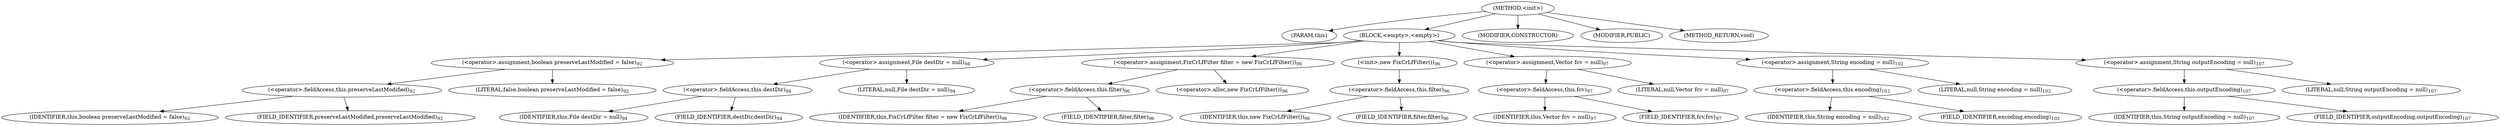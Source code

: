 digraph "&lt;init&gt;" {  
"1640" [label = <(METHOD,&lt;init&gt;)> ]
"1641" [label = <(PARAM,this)> ]
"1642" [label = <(BLOCK,&lt;empty&gt;,&lt;empty&gt;)> ]
"1643" [label = <(&lt;operator&gt;.assignment,boolean preserveLastModified = false)<SUB>92</SUB>> ]
"1644" [label = <(&lt;operator&gt;.fieldAccess,this.preserveLastModified)<SUB>92</SUB>> ]
"1645" [label = <(IDENTIFIER,this,boolean preserveLastModified = false)<SUB>92</SUB>> ]
"1646" [label = <(FIELD_IDENTIFIER,preserveLastModified,preserveLastModified)<SUB>92</SUB>> ]
"1647" [label = <(LITERAL,false,boolean preserveLastModified = false)<SUB>92</SUB>> ]
"1648" [label = <(&lt;operator&gt;.assignment,File destDir = null)<SUB>94</SUB>> ]
"1649" [label = <(&lt;operator&gt;.fieldAccess,this.destDir)<SUB>94</SUB>> ]
"1650" [label = <(IDENTIFIER,this,File destDir = null)<SUB>94</SUB>> ]
"1651" [label = <(FIELD_IDENTIFIER,destDir,destDir)<SUB>94</SUB>> ]
"1652" [label = <(LITERAL,null,File destDir = null)<SUB>94</SUB>> ]
"1653" [label = <(&lt;operator&gt;.assignment,FixCrLfFilter filter = new FixCrLfFilter())<SUB>96</SUB>> ]
"1654" [label = <(&lt;operator&gt;.fieldAccess,this.filter)<SUB>96</SUB>> ]
"1655" [label = <(IDENTIFIER,this,FixCrLfFilter filter = new FixCrLfFilter())<SUB>96</SUB>> ]
"1656" [label = <(FIELD_IDENTIFIER,filter,filter)<SUB>96</SUB>> ]
"1657" [label = <(&lt;operator&gt;.alloc,new FixCrLfFilter())<SUB>96</SUB>> ]
"1658" [label = <(&lt;init&gt;,new FixCrLfFilter())<SUB>96</SUB>> ]
"1659" [label = <(&lt;operator&gt;.fieldAccess,this.filter)<SUB>96</SUB>> ]
"1660" [label = <(IDENTIFIER,this,new FixCrLfFilter())<SUB>96</SUB>> ]
"1661" [label = <(FIELD_IDENTIFIER,filter,filter)<SUB>96</SUB>> ]
"1662" [label = <(&lt;operator&gt;.assignment,Vector fcv = null)<SUB>97</SUB>> ]
"1663" [label = <(&lt;operator&gt;.fieldAccess,this.fcv)<SUB>97</SUB>> ]
"1664" [label = <(IDENTIFIER,this,Vector fcv = null)<SUB>97</SUB>> ]
"1665" [label = <(FIELD_IDENTIFIER,fcv,fcv)<SUB>97</SUB>> ]
"1666" [label = <(LITERAL,null,Vector fcv = null)<SUB>97</SUB>> ]
"1667" [label = <(&lt;operator&gt;.assignment,String encoding = null)<SUB>102</SUB>> ]
"1668" [label = <(&lt;operator&gt;.fieldAccess,this.encoding)<SUB>102</SUB>> ]
"1669" [label = <(IDENTIFIER,this,String encoding = null)<SUB>102</SUB>> ]
"1670" [label = <(FIELD_IDENTIFIER,encoding,encoding)<SUB>102</SUB>> ]
"1671" [label = <(LITERAL,null,String encoding = null)<SUB>102</SUB>> ]
"1672" [label = <(&lt;operator&gt;.assignment,String outputEncoding = null)<SUB>107</SUB>> ]
"1673" [label = <(&lt;operator&gt;.fieldAccess,this.outputEncoding)<SUB>107</SUB>> ]
"1674" [label = <(IDENTIFIER,this,String outputEncoding = null)<SUB>107</SUB>> ]
"1675" [label = <(FIELD_IDENTIFIER,outputEncoding,outputEncoding)<SUB>107</SUB>> ]
"1676" [label = <(LITERAL,null,String outputEncoding = null)<SUB>107</SUB>> ]
"1677" [label = <(MODIFIER,CONSTRUCTOR)> ]
"1678" [label = <(MODIFIER,PUBLIC)> ]
"1679" [label = <(METHOD_RETURN,void)> ]
  "1640" -> "1641" 
  "1640" -> "1642" 
  "1640" -> "1677" 
  "1640" -> "1678" 
  "1640" -> "1679" 
  "1642" -> "1643" 
  "1642" -> "1648" 
  "1642" -> "1653" 
  "1642" -> "1658" 
  "1642" -> "1662" 
  "1642" -> "1667" 
  "1642" -> "1672" 
  "1643" -> "1644" 
  "1643" -> "1647" 
  "1644" -> "1645" 
  "1644" -> "1646" 
  "1648" -> "1649" 
  "1648" -> "1652" 
  "1649" -> "1650" 
  "1649" -> "1651" 
  "1653" -> "1654" 
  "1653" -> "1657" 
  "1654" -> "1655" 
  "1654" -> "1656" 
  "1658" -> "1659" 
  "1659" -> "1660" 
  "1659" -> "1661" 
  "1662" -> "1663" 
  "1662" -> "1666" 
  "1663" -> "1664" 
  "1663" -> "1665" 
  "1667" -> "1668" 
  "1667" -> "1671" 
  "1668" -> "1669" 
  "1668" -> "1670" 
  "1672" -> "1673" 
  "1672" -> "1676" 
  "1673" -> "1674" 
  "1673" -> "1675" 
}
